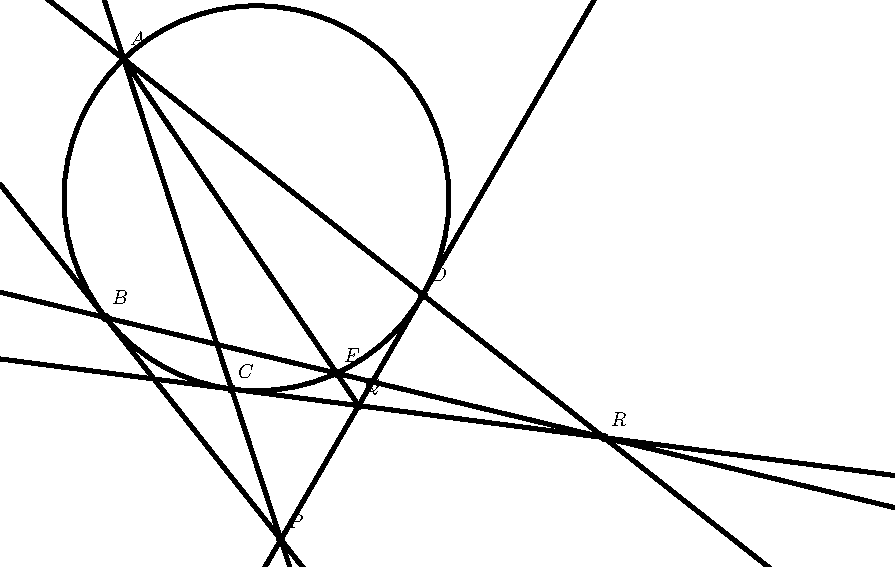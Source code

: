  /* Geogebra to Asymptote conversion, documentation at artofproblemsolving.com/Wiki go to User:Azjps/geogebra */
import graph; size(15.78cm); 
real labelscalefactor = 0.5; /* changes label-to-point distance */
pen dps = linewidth(0.7) + fontsize(10); defaultpen(dps); /* default pen style */ 
pen dotstyle = black; /* point style */ 
real xmin = -7.89, xmax = 7.89, ymin = -5., ymax = 5.;  /* image dimensions */

pair A = (-5.71,3.96), B = (-6.03,-0.6), D = (-0.43,-0.2), P = (-2.9359259259259267,-4.5170370370370385), C = (-3.804753577106519,-1.862066772655008), Q = (-1.5642833193629506,-2.1540653813914505), R = (2.766558082360173,-2.7185003073140757); 
 /* draw figures */
draw(circle((-3.3660201511335015,1.5042821158690174), 3.394818383703753), linewidth(2.)); 
draw((xmin, -1.2659803686856597*xmin-8.233861623174528)--(xmax, -1.2659803686856597*xmax-8.233861623174528), linewidth(2.)); /* line */
draw((xmin, 1.7227313035767073*xmin + 0.5407744605379845)--(xmax, 1.7227313035767073*xmax + 0.5407744605379845), linewidth(2.)); /* line */
draw((xmin, -3.0558077436582125*xmin-13.488662216288393)--(xmax, -3.0558077436582125*xmax-13.488662216288393), linewidth(2.)); /* line */
draw((xmin, -0.13032916091040697*xmin-2.35793711383017)--(xmax, -0.13032916091040697*xmax-2.35793711383017), linewidth(2.)); /* line */
draw(A--Q, linewidth(2.)); 
draw((xmin, -0.7878787878787878*xmin-0.5387878787878788)--(xmax, -0.7878787878787878*xmax-0.5387878787878788), linewidth(2.)); /* line */
draw((xmin, -0.24083286752375632*xmin-2.0522221911682506)--(xmax, -0.24083286752375632*xmax-2.0522221911682506), linewidth(2.)); /* line */
 /* dots and labels */
dot(A,dotstyle); 
label("$A$", (-5.63,4.16), NE * labelscalefactor); 
dot(B,dotstyle); 
label("$B$", (-5.95,-0.4), NE * labelscalefactor); 
dot(D,dotstyle); 
label("$D$", (-0.35,0.), NE * labelscalefactor); 
dot(P,linewidth(4.pt) + dotstyle); 
label("$P$", (-2.85,-4.36), NE * labelscalefactor); 
dot(C,linewidth(4.pt) + dotstyle); 
label("$C$", (-3.73,-1.7), NE * labelscalefactor); 
dot(Q,linewidth(4.pt) + dotstyle); 
label("$Q$", (-1.49,-2.), NE * labelscalefactor); 
dot((-1.952119859435844,-1.5820875676702444),linewidth(4.pt) + dotstyle); 
label("$E$", (-1.87,-1.42), NE * labelscalefactor); 
dot(R,linewidth(4.pt) + dotstyle); 
label("$R$", (2.85,-2.56), NE * labelscalefactor); 
clip((xmin,ymin)--(xmin,ymax)--(xmax,ymax)--(xmax,ymin)--cycle); 
 /* end of picture */